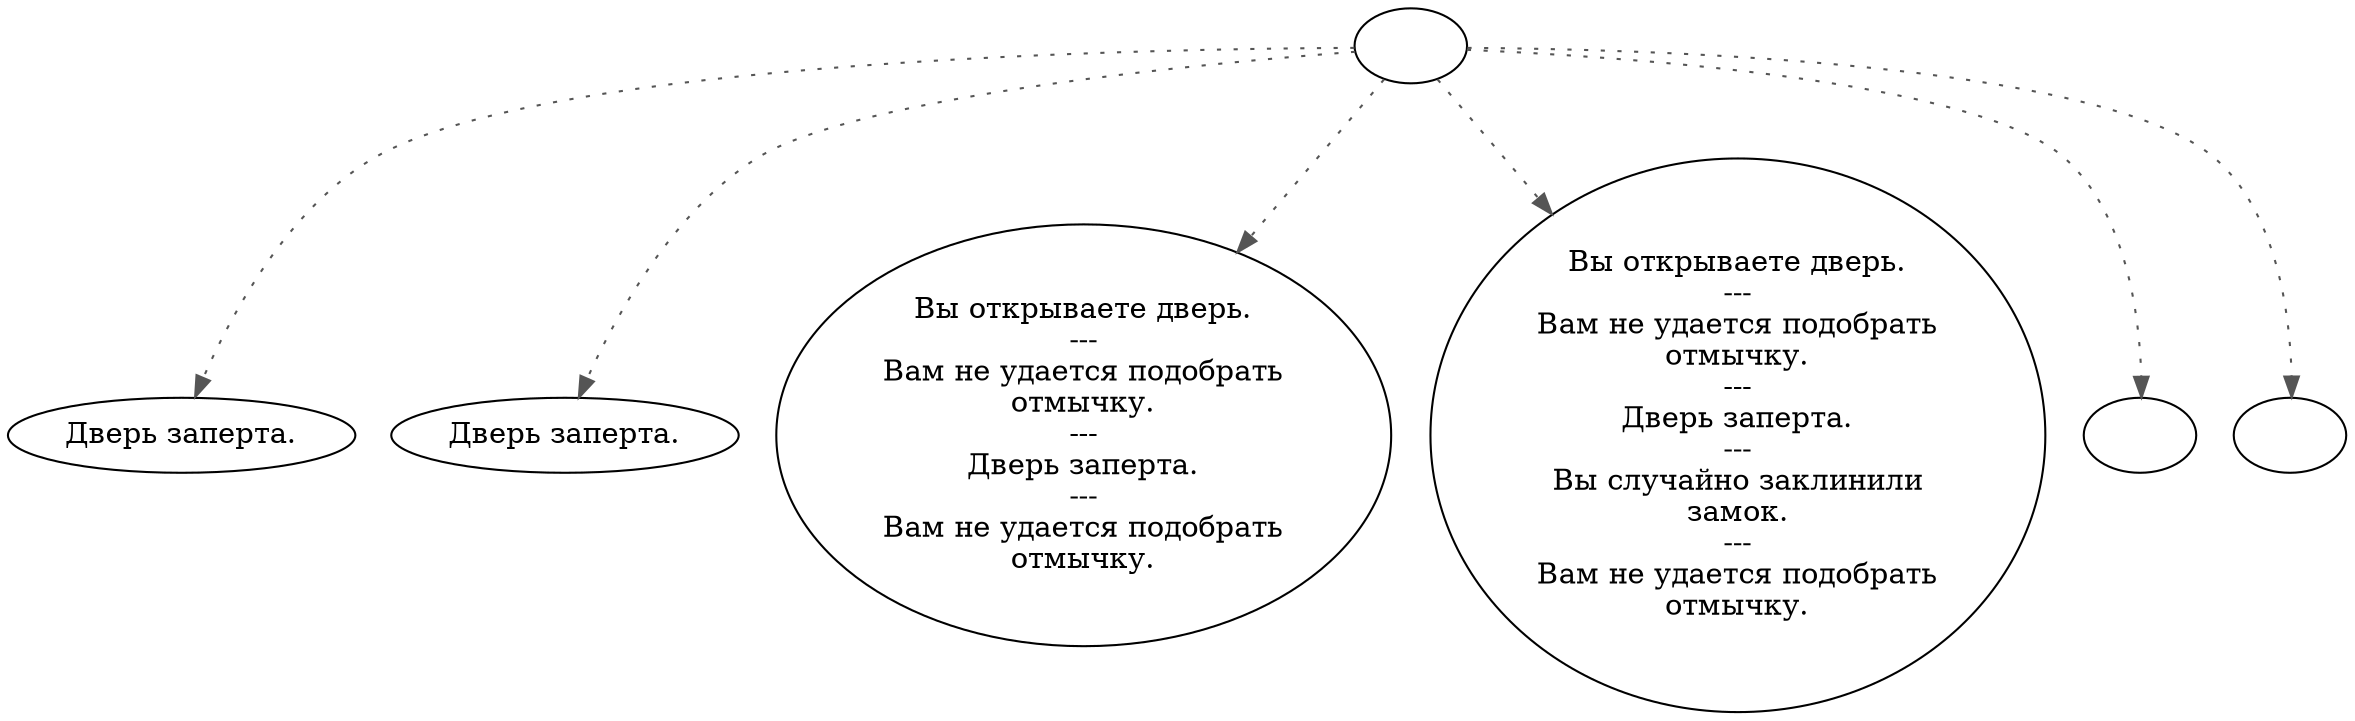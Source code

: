 digraph gdoor {
  "start" [style=filled       fillcolor="#FFFFFF"       color="#000000"]
  "start" -> "look_at_p_proc" [style=dotted color="#555555"]
  "start" -> "use_p_proc" [style=dotted color="#555555"]
  "start" -> "use_skill_on_p_proc" [style=dotted color="#555555"]
  "start" -> "use_obj_on_p_proc" [style=dotted color="#555555"]
  "start" -> "damage_p_proc" [style=dotted color="#555555"]
  "start" -> "map_update_p_proc" [style=dotted color="#555555"]
  "start" [label=""]
  "use_p_proc" [style=filled       fillcolor="#FFFFFF"       color="#000000"]
  "use_p_proc" [label="Дверь заперта."]
  "use_skill_on_p_proc" [style=filled       fillcolor="#FFFFFF"       color="#000000"]
  "use_skill_on_p_proc" [label="Вы открываете дверь.\n---\nВам не удается подобрать\nотмычку.\n---\nДверь заперта.\n---\nВам не удается подобрать\nотмычку."]
  "look_at_p_proc" [style=filled       fillcolor="#FFFFFF"       color="#000000"]
  "look_at_p_proc" [label="Дверь заперта."]
  "use_obj_on_p_proc" [style=filled       fillcolor="#FFFFFF"       color="#000000"]
  "use_obj_on_p_proc" [label="Вы открываете дверь.\n---\nВам не удается подобрать\nотмычку.\n---\nДверь заперта.\n---\nВы случайно заклинили\nзамок.\n---\nВам не удается подобрать\nотмычку."]
  "map_update_p_proc" [style=filled       fillcolor="#FFFFFF"       color="#000000"]
  "map_update_p_proc" [label=""]
  "damage_p_proc" [style=filled       fillcolor="#FFFFFF"       color="#000000"]
  "damage_p_proc" [label=""]
}